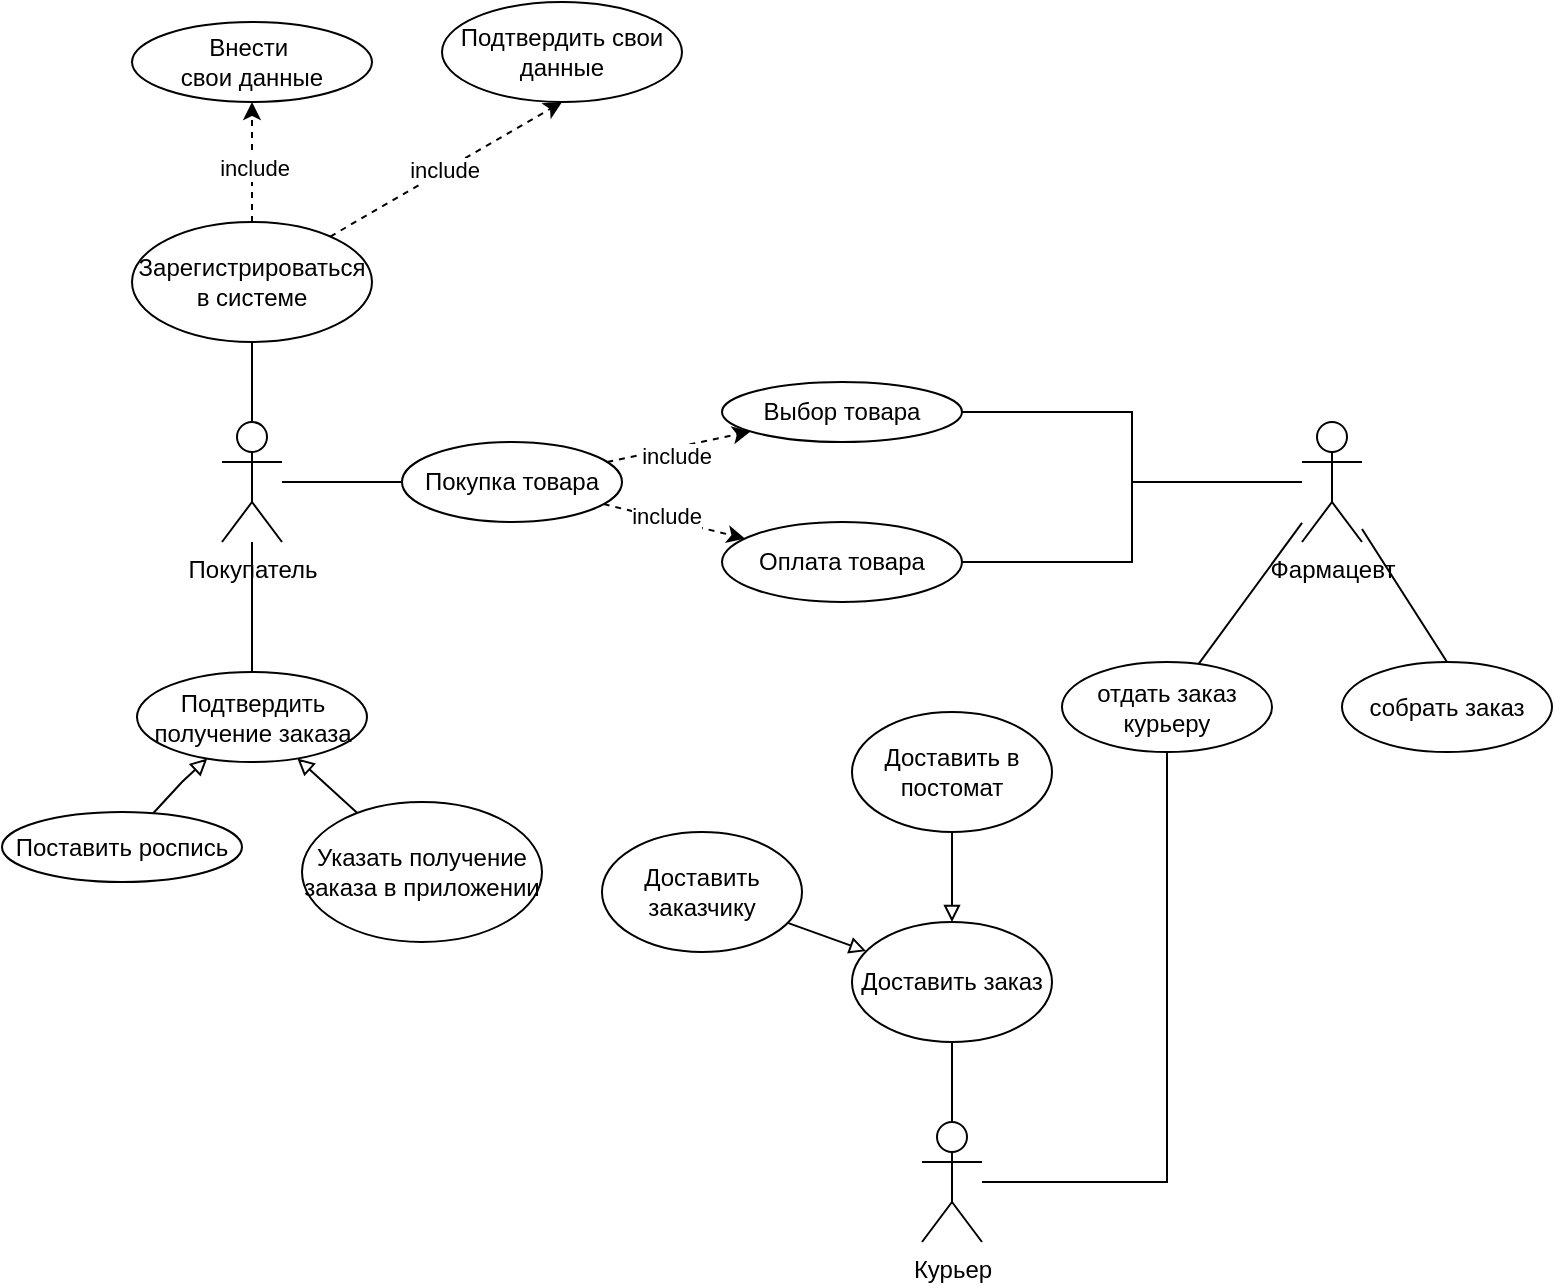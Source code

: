 <mxfile version="26.0.16">
  <diagram name="Страница — 1" id="0v4njpWvZapU3_PunO_U">
    <mxGraphModel dx="977" dy="563" grid="1" gridSize="10" guides="1" tooltips="1" connect="1" arrows="1" fold="1" page="1" pageScale="1" pageWidth="827" pageHeight="1169" math="0" shadow="0">
      <root>
        <mxCell id="0" />
        <mxCell id="1" parent="0" />
        <mxCell id="EHqorV340Nmj9FqR5h-e-4" style="edgeStyle=orthogonalEdgeStyle;rounded=0;orthogonalLoop=1;jettySize=auto;html=1;entryX=0.5;entryY=1;entryDx=0;entryDy=0;endArrow=none;startFill=0;" parent="1" source="EHqorV340Nmj9FqR5h-e-1" target="EHqorV340Nmj9FqR5h-e-3" edge="1">
          <mxGeometry relative="1" as="geometry" />
        </mxCell>
        <mxCell id="EHqorV340Nmj9FqR5h-e-20" style="edgeStyle=orthogonalEdgeStyle;rounded=0;orthogonalLoop=1;jettySize=auto;html=1;endArrow=none;startFill=0;" parent="1" source="EHqorV340Nmj9FqR5h-e-1" target="EHqorV340Nmj9FqR5h-e-11" edge="1">
          <mxGeometry relative="1" as="geometry" />
        </mxCell>
        <mxCell id="EHqorV340Nmj9FqR5h-e-32" style="edgeStyle=orthogonalEdgeStyle;rounded=0;orthogonalLoop=1;jettySize=auto;html=1;entryX=0.5;entryY=0;entryDx=0;entryDy=0;endArrow=none;startFill=0;" parent="1" source="EHqorV340Nmj9FqR5h-e-1" target="EHqorV340Nmj9FqR5h-e-31" edge="1">
          <mxGeometry relative="1" as="geometry" />
        </mxCell>
        <mxCell id="EHqorV340Nmj9FqR5h-e-1" value="Покупатель" style="shape=umlActor;verticalLabelPosition=bottom;verticalAlign=top;html=1;outlineConnect=0;" parent="1" vertex="1">
          <mxGeometry x="140" y="420" width="30" height="60" as="geometry" />
        </mxCell>
        <mxCell id="EHqorV340Nmj9FqR5h-e-6" style="edgeStyle=orthogonalEdgeStyle;rounded=0;orthogonalLoop=1;jettySize=auto;html=1;entryX=0.5;entryY=1;entryDx=0;entryDy=0;dashed=1;" parent="1" source="EHqorV340Nmj9FqR5h-e-3" target="EHqorV340Nmj9FqR5h-e-5" edge="1">
          <mxGeometry relative="1" as="geometry" />
        </mxCell>
        <mxCell id="EHqorV340Nmj9FqR5h-e-7" value="include" style="edgeLabel;html=1;align=center;verticalAlign=middle;resizable=0;points=[];" parent="EHqorV340Nmj9FqR5h-e-6" vertex="1" connectable="0">
          <mxGeometry x="-0.083" y="-1" relative="1" as="geometry">
            <mxPoint as="offset" />
          </mxGeometry>
        </mxCell>
        <mxCell id="EHqorV340Nmj9FqR5h-e-9" style="rounded=0;orthogonalLoop=1;jettySize=auto;html=1;entryX=0.5;entryY=1;entryDx=0;entryDy=0;dashed=1;" parent="1" source="EHqorV340Nmj9FqR5h-e-3" target="EHqorV340Nmj9FqR5h-e-8" edge="1">
          <mxGeometry relative="1" as="geometry" />
        </mxCell>
        <mxCell id="EHqorV340Nmj9FqR5h-e-10" value="include" style="edgeLabel;html=1;align=center;verticalAlign=middle;resizable=0;points=[];" parent="EHqorV340Nmj9FqR5h-e-9" vertex="1" connectable="0">
          <mxGeometry x="-0.017" relative="1" as="geometry">
            <mxPoint as="offset" />
          </mxGeometry>
        </mxCell>
        <mxCell id="EHqorV340Nmj9FqR5h-e-3" value="Зарегистрироваться в системе" style="ellipse;whiteSpace=wrap;html=1;" parent="1" vertex="1">
          <mxGeometry x="95" y="320" width="120" height="60" as="geometry" />
        </mxCell>
        <mxCell id="EHqorV340Nmj9FqR5h-e-5" value="Внести&amp;nbsp;&lt;div&gt;свои данные&lt;/div&gt;" style="ellipse;whiteSpace=wrap;html=1;" parent="1" vertex="1">
          <mxGeometry x="95" y="220" width="120" height="40" as="geometry" />
        </mxCell>
        <mxCell id="EHqorV340Nmj9FqR5h-e-8" value="Подтвердить свои данные" style="ellipse;whiteSpace=wrap;html=1;" parent="1" vertex="1">
          <mxGeometry x="250" y="210" width="120" height="50" as="geometry" />
        </mxCell>
        <mxCell id="EHqorV340Nmj9FqR5h-e-16" style="rounded=0;orthogonalLoop=1;jettySize=auto;html=1;dashed=1;" parent="1" source="EHqorV340Nmj9FqR5h-e-11" target="EHqorV340Nmj9FqR5h-e-13" edge="1">
          <mxGeometry relative="1" as="geometry" />
        </mxCell>
        <mxCell id="EHqorV340Nmj9FqR5h-e-19" value="include" style="edgeLabel;html=1;align=center;verticalAlign=middle;resizable=0;points=[];" parent="EHqorV340Nmj9FqR5h-e-16" vertex="1" connectable="0">
          <mxGeometry x="-0.153" y="2" relative="1" as="geometry">
            <mxPoint as="offset" />
          </mxGeometry>
        </mxCell>
        <mxCell id="EHqorV340Nmj9FqR5h-e-17" style="rounded=0;orthogonalLoop=1;jettySize=auto;html=1;dashed=1;" parent="1" source="EHqorV340Nmj9FqR5h-e-11" target="EHqorV340Nmj9FqR5h-e-12" edge="1">
          <mxGeometry relative="1" as="geometry" />
        </mxCell>
        <mxCell id="EHqorV340Nmj9FqR5h-e-18" value="include" style="edgeLabel;html=1;align=center;verticalAlign=middle;resizable=0;points=[];" parent="EHqorV340Nmj9FqR5h-e-17" vertex="1" connectable="0">
          <mxGeometry x="-0.064" y="-4" relative="1" as="geometry">
            <mxPoint as="offset" />
          </mxGeometry>
        </mxCell>
        <mxCell id="EHqorV340Nmj9FqR5h-e-11" value="Покупка товара" style="ellipse;whiteSpace=wrap;html=1;" parent="1" vertex="1">
          <mxGeometry x="230" y="430" width="110" height="40" as="geometry" />
        </mxCell>
        <mxCell id="EHqorV340Nmj9FqR5h-e-22" style="edgeStyle=orthogonalEdgeStyle;rounded=0;orthogonalLoop=1;jettySize=auto;html=1;endArrow=none;startFill=0;" parent="1" source="EHqorV340Nmj9FqR5h-e-12" target="EHqorV340Nmj9FqR5h-e-21" edge="1">
          <mxGeometry relative="1" as="geometry" />
        </mxCell>
        <mxCell id="EHqorV340Nmj9FqR5h-e-12" value="Выбор товара" style="ellipse;whiteSpace=wrap;html=1;" parent="1" vertex="1">
          <mxGeometry x="390" y="400" width="120" height="30" as="geometry" />
        </mxCell>
        <mxCell id="EHqorV340Nmj9FqR5h-e-23" style="edgeStyle=orthogonalEdgeStyle;rounded=0;orthogonalLoop=1;jettySize=auto;html=1;endArrow=none;startFill=0;" parent="1" source="EHqorV340Nmj9FqR5h-e-13" target="EHqorV340Nmj9FqR5h-e-21" edge="1">
          <mxGeometry relative="1" as="geometry" />
        </mxCell>
        <mxCell id="EHqorV340Nmj9FqR5h-e-13" value="Оплата товара" style="ellipse;whiteSpace=wrap;html=1;" parent="1" vertex="1">
          <mxGeometry x="390" y="470" width="120" height="40" as="geometry" />
        </mxCell>
        <mxCell id="EHqorV340Nmj9FqR5h-e-27" style="rounded=0;orthogonalLoop=1;jettySize=auto;html=1;entryX=0.5;entryY=0;entryDx=0;entryDy=0;endArrow=none;startFill=0;" parent="1" source="EHqorV340Nmj9FqR5h-e-21" target="EHqorV340Nmj9FqR5h-e-26" edge="1">
          <mxGeometry relative="1" as="geometry" />
        </mxCell>
        <mxCell id="EHqorV340Nmj9FqR5h-e-29" style="rounded=0;orthogonalLoop=1;jettySize=auto;html=1;endArrow=none;startFill=0;" parent="1" source="EHqorV340Nmj9FqR5h-e-21" target="EHqorV340Nmj9FqR5h-e-28" edge="1">
          <mxGeometry relative="1" as="geometry" />
        </mxCell>
        <mxCell id="EHqorV340Nmj9FqR5h-e-21" value="Фармацевт" style="shape=umlActor;verticalLabelPosition=bottom;verticalAlign=top;html=1;outlineConnect=0;" parent="1" vertex="1">
          <mxGeometry x="680" y="420" width="30" height="60" as="geometry" />
        </mxCell>
        <mxCell id="EHqorV340Nmj9FqR5h-e-38" style="edgeStyle=orthogonalEdgeStyle;rounded=0;orthogonalLoop=1;jettySize=auto;html=1;entryX=0.5;entryY=1;entryDx=0;entryDy=0;endArrow=none;startFill=0;" parent="1" source="EHqorV340Nmj9FqR5h-e-24" target="EHqorV340Nmj9FqR5h-e-37" edge="1">
          <mxGeometry relative="1" as="geometry" />
        </mxCell>
        <mxCell id="EHqorV340Nmj9FqR5h-e-24" value="Курьер" style="shape=umlActor;verticalLabelPosition=bottom;verticalAlign=top;html=1;outlineConnect=0;" parent="1" vertex="1">
          <mxGeometry x="490" y="770" width="30" height="60" as="geometry" />
        </mxCell>
        <mxCell id="EHqorV340Nmj9FqR5h-e-26" value="собрать заказ" style="ellipse;whiteSpace=wrap;html=1;" parent="1" vertex="1">
          <mxGeometry x="700" y="540" width="105" height="45" as="geometry" />
        </mxCell>
        <mxCell id="EHqorV340Nmj9FqR5h-e-30" style="edgeStyle=orthogonalEdgeStyle;rounded=0;orthogonalLoop=1;jettySize=auto;html=1;endArrow=none;startFill=0;" parent="1" source="EHqorV340Nmj9FqR5h-e-28" target="EHqorV340Nmj9FqR5h-e-24" edge="1">
          <mxGeometry relative="1" as="geometry">
            <Array as="points">
              <mxPoint x="613" y="800" />
            </Array>
          </mxGeometry>
        </mxCell>
        <mxCell id="EHqorV340Nmj9FqR5h-e-28" value="отдать заказ курьеру" style="ellipse;whiteSpace=wrap;html=1;" parent="1" vertex="1">
          <mxGeometry x="560" y="540" width="105" height="45" as="geometry" />
        </mxCell>
        <mxCell id="EHqorV340Nmj9FqR5h-e-31" value="Подтвердить получение заказа" style="ellipse;whiteSpace=wrap;html=1;" parent="1" vertex="1">
          <mxGeometry x="97.5" y="545" width="115" height="45" as="geometry" />
        </mxCell>
        <mxCell id="EHqorV340Nmj9FqR5h-e-35" style="rounded=0;orthogonalLoop=1;jettySize=auto;html=1;endArrow=block;endFill=0;" parent="1" source="EHqorV340Nmj9FqR5h-e-33" target="EHqorV340Nmj9FqR5h-e-31" edge="1">
          <mxGeometry relative="1" as="geometry">
            <Array as="points">
              <mxPoint x="120" y="600" />
            </Array>
          </mxGeometry>
        </mxCell>
        <mxCell id="EHqorV340Nmj9FqR5h-e-33" value="Поставить роспись" style="ellipse;whiteSpace=wrap;html=1;" parent="1" vertex="1">
          <mxGeometry x="30" y="615" width="120" height="35" as="geometry" />
        </mxCell>
        <mxCell id="EHqorV340Nmj9FqR5h-e-36" style="rounded=0;orthogonalLoop=1;jettySize=auto;html=1;endArrow=block;endFill=0;" parent="1" source="EHqorV340Nmj9FqR5h-e-34" target="EHqorV340Nmj9FqR5h-e-31" edge="1">
          <mxGeometry relative="1" as="geometry" />
        </mxCell>
        <mxCell id="EHqorV340Nmj9FqR5h-e-34" value="Указать получение заказа в приложении" style="ellipse;whiteSpace=wrap;html=1;" parent="1" vertex="1">
          <mxGeometry x="180" y="610" width="120" height="70" as="geometry" />
        </mxCell>
        <mxCell id="EHqorV340Nmj9FqR5h-e-37" value="Доставить заказ" style="ellipse;whiteSpace=wrap;html=1;" parent="1" vertex="1">
          <mxGeometry x="455" y="670" width="100" height="60" as="geometry" />
        </mxCell>
        <mxCell id="EHqorV340Nmj9FqR5h-e-44" style="rounded=0;orthogonalLoop=1;jettySize=auto;html=1;endArrow=block;endFill=0;" parent="1" source="EHqorV340Nmj9FqR5h-e-39" target="EHqorV340Nmj9FqR5h-e-37" edge="1">
          <mxGeometry relative="1" as="geometry" />
        </mxCell>
        <mxCell id="EHqorV340Nmj9FqR5h-e-39" value="Доставить заказчику" style="ellipse;whiteSpace=wrap;html=1;" parent="1" vertex="1">
          <mxGeometry x="330" y="625" width="100" height="60" as="geometry" />
        </mxCell>
        <mxCell id="EHqorV340Nmj9FqR5h-e-43" style="edgeStyle=orthogonalEdgeStyle;rounded=0;orthogonalLoop=1;jettySize=auto;html=1;entryX=0.5;entryY=0;entryDx=0;entryDy=0;endArrow=block;endFill=0;" parent="1" source="EHqorV340Nmj9FqR5h-e-40" target="EHqorV340Nmj9FqR5h-e-37" edge="1">
          <mxGeometry relative="1" as="geometry" />
        </mxCell>
        <mxCell id="EHqorV340Nmj9FqR5h-e-40" value="Доставить в постомат" style="ellipse;whiteSpace=wrap;html=1;" parent="1" vertex="1">
          <mxGeometry x="455" y="565" width="100" height="60" as="geometry" />
        </mxCell>
      </root>
    </mxGraphModel>
  </diagram>
</mxfile>
